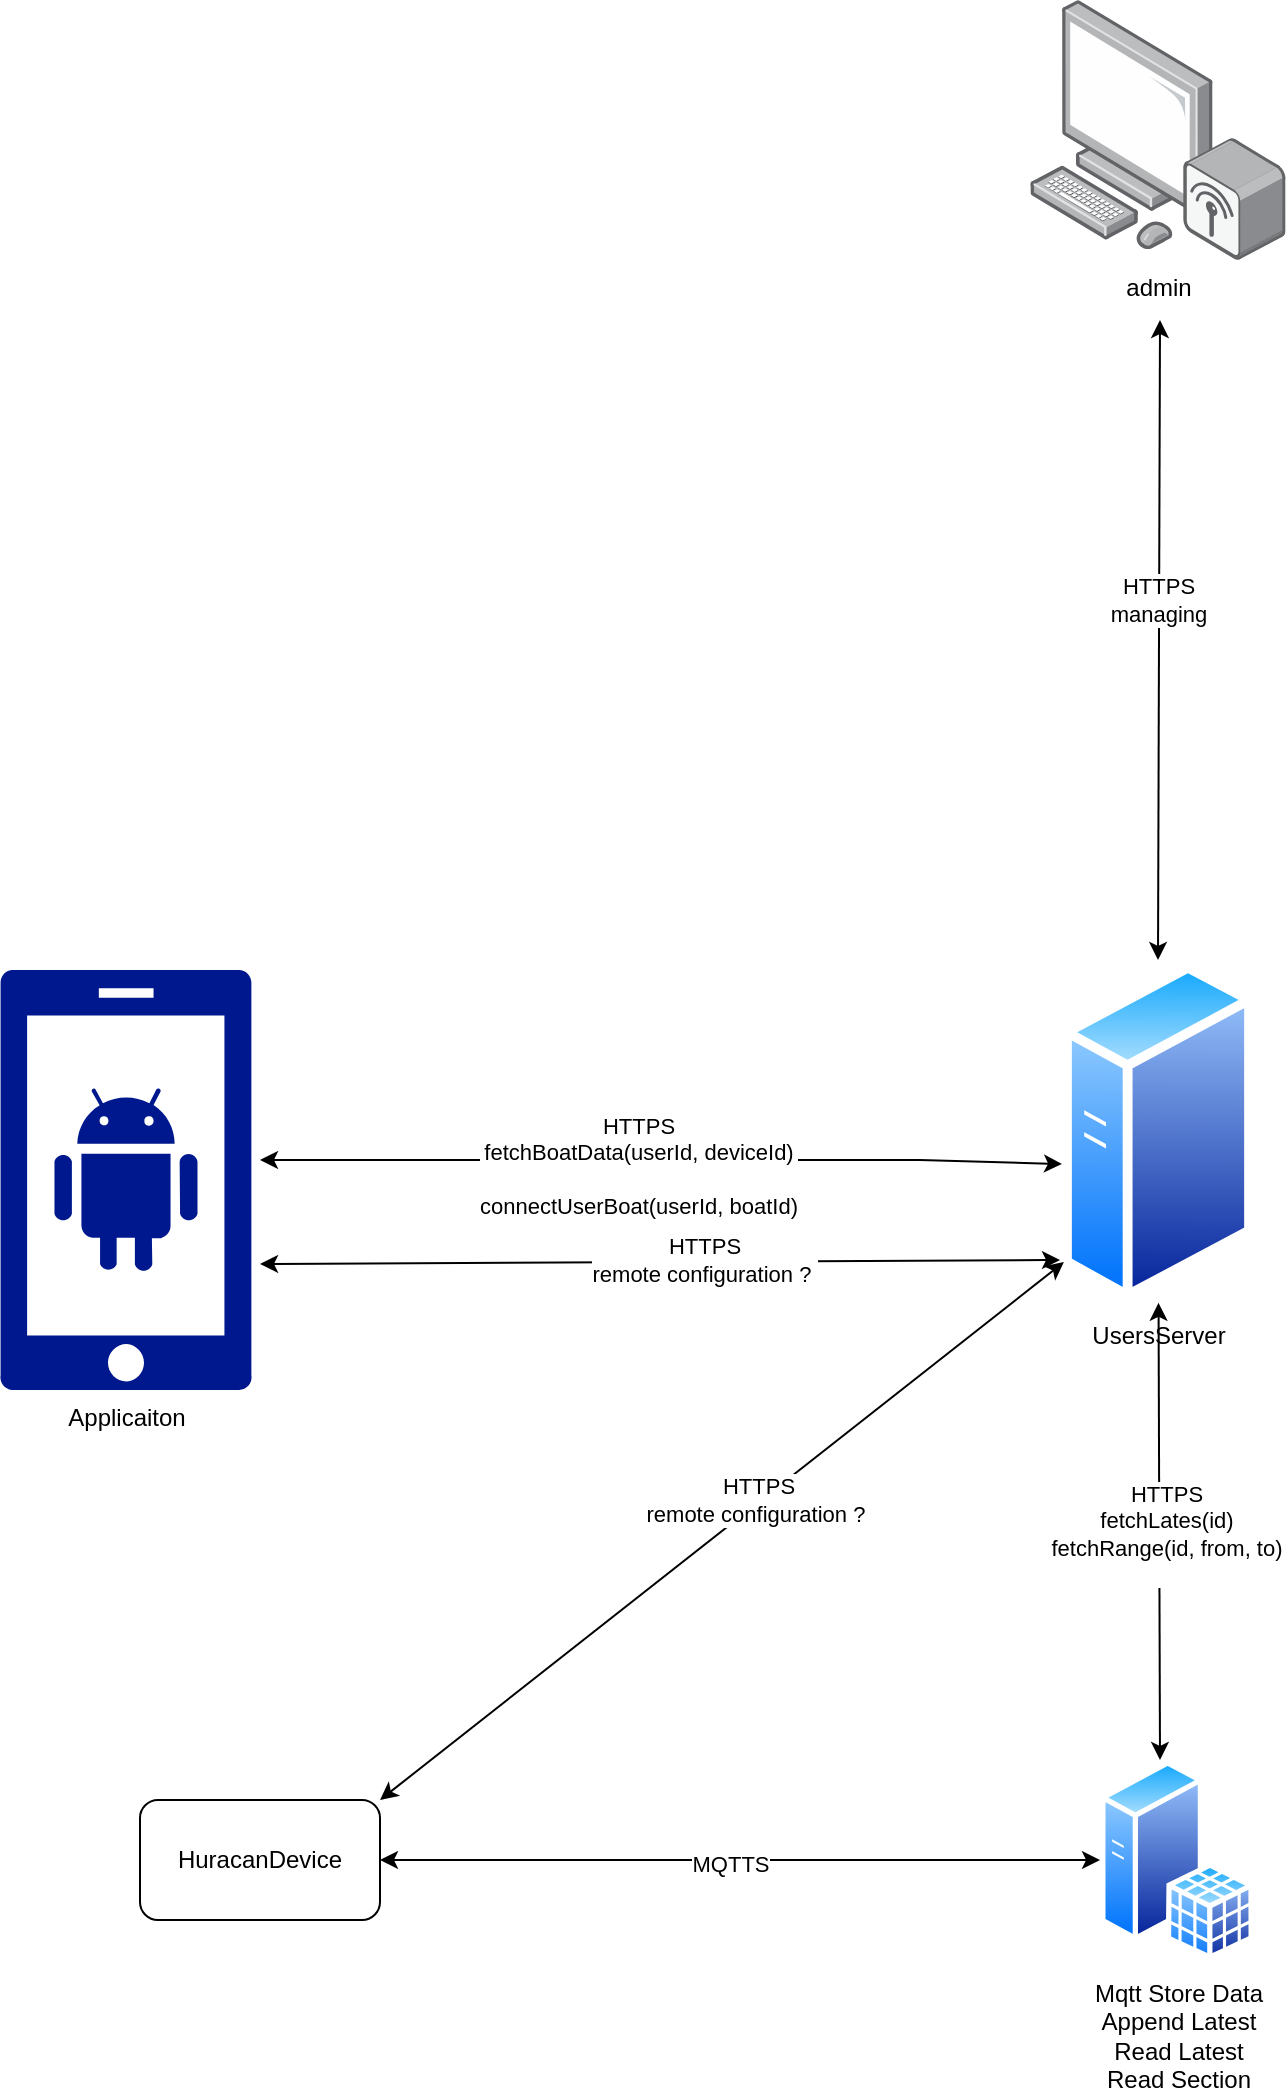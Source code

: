 <mxfile version="24.7.17">
  <diagram name="Pagina-1" id="ySQY9wMWWyNyTqx3OxDm">
    <mxGraphModel dx="1624" dy="1163" grid="1" gridSize="10" guides="1" tooltips="1" connect="1" arrows="1" fold="1" page="1" pageScale="1" pageWidth="827" pageHeight="1169" math="0" shadow="0">
      <root>
        <mxCell id="0" />
        <mxCell id="1" parent="0" />
        <mxCell id="TPB91OEgk5H9aQLSDSsq-2" value="HuracanDevice" style="rounded=1;whiteSpace=wrap;html=1;" vertex="1" parent="1">
          <mxGeometry x="240" y="1000" width="120" height="60" as="geometry" />
        </mxCell>
        <mxCell id="TPB91OEgk5H9aQLSDSsq-4" value="" style="endArrow=classic;startArrow=classic;html=1;rounded=0;exitX=1;exitY=0.5;exitDx=0;exitDy=0;" edge="1" parent="1" source="TPB91OEgk5H9aQLSDSsq-2">
          <mxGeometry width="50" height="50" relative="1" as="geometry">
            <mxPoint x="400" y="790" as="sourcePoint" />
            <mxPoint x="720" y="1030" as="targetPoint" />
            <Array as="points">
              <mxPoint x="690" y="1030" />
            </Array>
          </mxGeometry>
        </mxCell>
        <mxCell id="TPB91OEgk5H9aQLSDSsq-5" value="MQTTS" style="edgeLabel;html=1;align=center;verticalAlign=middle;resizable=0;points=[];" vertex="1" connectable="0" parent="TPB91OEgk5H9aQLSDSsq-4">
          <mxGeometry x="-0.029" y="-2" relative="1" as="geometry">
            <mxPoint as="offset" />
          </mxGeometry>
        </mxCell>
        <mxCell id="TPB91OEgk5H9aQLSDSsq-7" value="Mqtt Store Data&lt;div&gt;Append Latest&lt;br&gt;Read Latest&lt;br&gt;Read Section&lt;/div&gt;" style="image;aspect=fixed;perimeter=ellipsePerimeter;html=1;align=center;shadow=0;dashed=0;spacingTop=3;image=img/lib/active_directory/sql_server.svg;" vertex="1" parent="1">
          <mxGeometry x="720" y="980" width="77" height="100" as="geometry" />
        </mxCell>
        <mxCell id="TPB91OEgk5H9aQLSDSsq-8" value="UsersServer" style="image;aspect=fixed;perimeter=ellipsePerimeter;html=1;align=center;shadow=0;dashed=0;spacingTop=3;image=img/lib/active_directory/generic_server.svg;" vertex="1" parent="1">
          <mxGeometry x="701" y="580" width="96" height="171.43" as="geometry" />
        </mxCell>
        <mxCell id="TPB91OEgk5H9aQLSDSsq-9" value="" style="endArrow=classic;startArrow=classic;html=1;rounded=0;" edge="1" parent="1" target="TPB91OEgk5H9aQLSDSsq-8">
          <mxGeometry width="50" height="50" relative="1" as="geometry">
            <mxPoint x="750" y="980" as="sourcePoint" />
            <mxPoint x="550" y="700" as="targetPoint" />
          </mxGeometry>
        </mxCell>
        <mxCell id="TPB91OEgk5H9aQLSDSsq-10" value="HTTPS&lt;br&gt;fetchLates(id)&lt;br&gt;fetchRange(id, from, to)&lt;div&gt;&lt;br/&gt;&lt;/div&gt;" style="edgeLabel;html=1;align=center;verticalAlign=middle;resizable=0;points=[];" vertex="1" connectable="0" parent="TPB91OEgk5H9aQLSDSsq-9">
          <mxGeometry x="-0.011" y="-3" relative="1" as="geometry">
            <mxPoint as="offset" />
          </mxGeometry>
        </mxCell>
        <mxCell id="TPB91OEgk5H9aQLSDSsq-11" value="Applicaiton" style="sketch=0;aspect=fixed;pointerEvents=1;shadow=0;dashed=0;html=1;strokeColor=none;labelPosition=center;verticalLabelPosition=bottom;verticalAlign=top;align=center;fillColor=#00188D;shape=mxgraph.mscae.enterprise.android_phone" vertex="1" parent="1">
          <mxGeometry x="170" y="585" width="126" height="210" as="geometry" />
        </mxCell>
        <mxCell id="TPB91OEgk5H9aQLSDSsq-12" value="" style="endArrow=classic;startArrow=classic;html=1;rounded=0;exitX=1;exitY=0.5;exitDx=0;exitDy=0;entryX=0;entryY=0.595;entryDx=0;entryDy=0;entryPerimeter=0;" edge="1" parent="1" target="TPB91OEgk5H9aQLSDSsq-8">
          <mxGeometry width="50" height="50" relative="1" as="geometry">
            <mxPoint x="300" y="680" as="sourcePoint" />
            <mxPoint x="660" y="680" as="targetPoint" />
            <Array as="points">
              <mxPoint x="630" y="680" />
            </Array>
          </mxGeometry>
        </mxCell>
        <mxCell id="TPB91OEgk5H9aQLSDSsq-14" value="HTTPS&lt;br&gt;fetchBoatData(userId, deviceId)&lt;br&gt;&lt;br&gt;connectUserBoat(userId, boatId)" style="edgeLabel;html=1;align=center;verticalAlign=middle;resizable=0;points=[];" vertex="1" connectable="0" parent="TPB91OEgk5H9aQLSDSsq-12">
          <mxGeometry x="-0.057" y="-3" relative="1" as="geometry">
            <mxPoint as="offset" />
          </mxGeometry>
        </mxCell>
        <mxCell id="TPB91OEgk5H9aQLSDSsq-15" value="" style="endArrow=classic;startArrow=classic;html=1;rounded=0;exitX=1;exitY=0;exitDx=0;exitDy=0;entryX=0.01;entryY=0.881;entryDx=0;entryDy=0;entryPerimeter=0;" edge="1" parent="1" source="TPB91OEgk5H9aQLSDSsq-2" target="TPB91OEgk5H9aQLSDSsq-8">
          <mxGeometry width="50" height="50" relative="1" as="geometry">
            <mxPoint x="450" y="840" as="sourcePoint" />
            <mxPoint x="500" y="790" as="targetPoint" />
          </mxGeometry>
        </mxCell>
        <mxCell id="TPB91OEgk5H9aQLSDSsq-16" value="HTTPS&lt;br&gt;remote configuration ?&amp;nbsp;" style="edgeLabel;html=1;align=center;verticalAlign=middle;resizable=0;points=[];" vertex="1" connectable="0" parent="TPB91OEgk5H9aQLSDSsq-15">
          <mxGeometry x="0.109" y="1" relative="1" as="geometry">
            <mxPoint as="offset" />
          </mxGeometry>
        </mxCell>
        <mxCell id="TPB91OEgk5H9aQLSDSsq-17" value="" style="endArrow=classic;startArrow=classic;html=1;rounded=0;exitX=1.032;exitY=0.7;exitDx=0;exitDy=0;exitPerimeter=0;" edge="1" parent="1" source="TPB91OEgk5H9aQLSDSsq-11">
          <mxGeometry width="50" height="50" relative="1" as="geometry">
            <mxPoint x="359" y="980" as="sourcePoint" />
            <mxPoint x="700" y="730" as="targetPoint" />
          </mxGeometry>
        </mxCell>
        <mxCell id="TPB91OEgk5H9aQLSDSsq-18" value="HTTPS&lt;br&gt;remote configuration ?&amp;nbsp;" style="edgeLabel;html=1;align=center;verticalAlign=middle;resizable=0;points=[];" vertex="1" connectable="0" parent="TPB91OEgk5H9aQLSDSsq-17">
          <mxGeometry x="0.109" y="1" relative="1" as="geometry">
            <mxPoint as="offset" />
          </mxGeometry>
        </mxCell>
        <mxCell id="TPB91OEgk5H9aQLSDSsq-19" value="admin" style="image;points=[];aspect=fixed;html=1;align=center;shadow=0;dashed=0;image=img/lib/allied_telesis/computer_and_terminals/Personal_Computer_Wireless.svg;" vertex="1" parent="1">
          <mxGeometry x="685.21" y="100" width="127.57" height="130" as="geometry" />
        </mxCell>
        <mxCell id="TPB91OEgk5H9aQLSDSsq-20" value="" style="endArrow=classic;startArrow=classic;html=1;rounded=0;exitX=0.5;exitY=0;exitDx=0;exitDy=0;" edge="1" parent="1" source="TPB91OEgk5H9aQLSDSsq-8">
          <mxGeometry width="50" height="50" relative="1" as="geometry">
            <mxPoint x="620" y="550" as="sourcePoint" />
            <mxPoint x="750" y="260" as="targetPoint" />
          </mxGeometry>
        </mxCell>
        <mxCell id="TPB91OEgk5H9aQLSDSsq-21" value="HTTPS&lt;br&gt;managing" style="edgeLabel;html=1;align=center;verticalAlign=middle;resizable=0;points=[];" vertex="1" connectable="0" parent="TPB91OEgk5H9aQLSDSsq-20">
          <mxGeometry x="0.127" y="1" relative="1" as="geometry">
            <mxPoint as="offset" />
          </mxGeometry>
        </mxCell>
      </root>
    </mxGraphModel>
  </diagram>
</mxfile>
